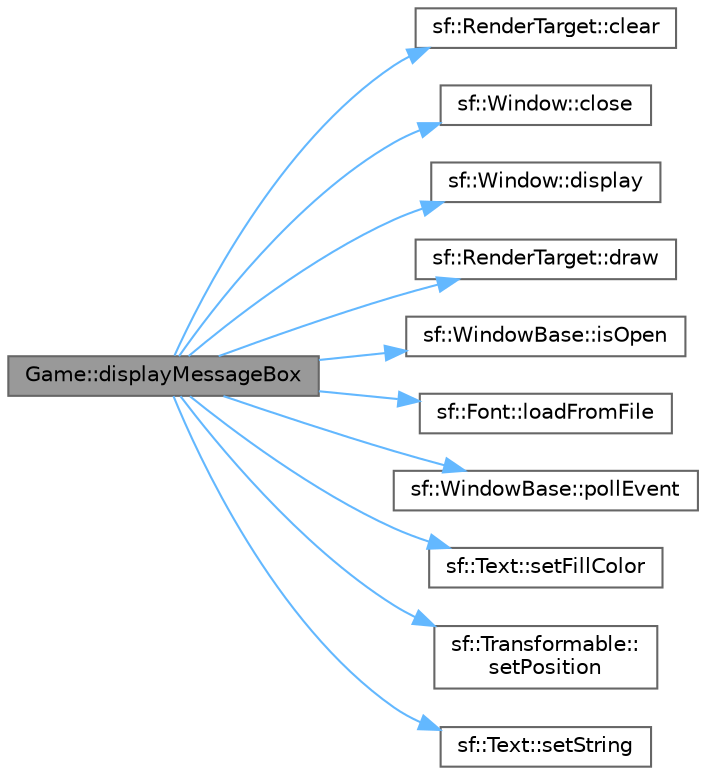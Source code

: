 digraph "Game::displayMessageBox"
{
 // LATEX_PDF_SIZE
  bgcolor="transparent";
  edge [fontname=Helvetica,fontsize=10,labelfontname=Helvetica,labelfontsize=10];
  node [fontname=Helvetica,fontsize=10,shape=box,height=0.2,width=0.4];
  rankdir="LR";
  Node1 [id="Node000001",label="Game::displayMessageBox",height=0.2,width=0.4,color="gray40", fillcolor="grey60", style="filled", fontcolor="black",tooltip="Displays a message box with the given message."];
  Node1 -> Node2 [id="edge1_Node000001_Node000002",color="steelblue1",style="solid",tooltip=" "];
  Node2 [id="Node000002",label="sf::RenderTarget::clear",height=0.2,width=0.4,color="grey40", fillcolor="white", style="filled",URL="$classsf_1_1_render_target.html#a6bb6f0ba348f2b1e2f46114aeaf60f26",tooltip="Clear the entire target with a single color."];
  Node1 -> Node3 [id="edge2_Node000001_Node000003",color="steelblue1",style="solid",tooltip=" "];
  Node3 [id="Node000003",label="sf::Window::close",height=0.2,width=0.4,color="grey40", fillcolor="white", style="filled",URL="$classsf_1_1_window.html#a7355b916852af56cfe3cc00feed9f419",tooltip="Close the window and destroy all the attached resources."];
  Node1 -> Node4 [id="edge3_Node000001_Node000004",color="steelblue1",style="solid",tooltip=" "];
  Node4 [id="Node000004",label="sf::Window::display",height=0.2,width=0.4,color="grey40", fillcolor="white", style="filled",URL="$classsf_1_1_window.html#adabf839cb103ac96cfc82f781638772a",tooltip="Display on screen what has been rendered to the window so far."];
  Node1 -> Node5 [id="edge4_Node000001_Node000005",color="steelblue1",style="solid",tooltip=" "];
  Node5 [id="Node000005",label="sf::RenderTarget::draw",height=0.2,width=0.4,color="grey40", fillcolor="white", style="filled",URL="$classsf_1_1_render_target.html#a12417a3bcc245c41d957b29583556f39",tooltip="Draw a drawable object to the render target."];
  Node1 -> Node6 [id="edge5_Node000001_Node000006",color="steelblue1",style="solid",tooltip=" "];
  Node6 [id="Node000006",label="sf::WindowBase::isOpen",height=0.2,width=0.4,color="grey40", fillcolor="white", style="filled",URL="$classsf_1_1_window_base.html#aa43559822564ef958dc664a90c57cba0",tooltip="Tell whether or not the window is open."];
  Node1 -> Node7 [id="edge6_Node000001_Node000007",color="steelblue1",style="solid",tooltip=" "];
  Node7 [id="Node000007",label="sf::Font::loadFromFile",height=0.2,width=0.4,color="grey40", fillcolor="white", style="filled",URL="$classsf_1_1_font.html#ab020052ef4e01f6c749a85571c0f3fd1",tooltip="Load the font from a file."];
  Node1 -> Node8 [id="edge7_Node000001_Node000008",color="steelblue1",style="solid",tooltip=" "];
  Node8 [id="Node000008",label="sf::WindowBase::pollEvent",height=0.2,width=0.4,color="grey40", fillcolor="white", style="filled",URL="$classsf_1_1_window_base.html#a6a143de089c8716bd42c38c781268f7f",tooltip="Pop the event on top of the event queue, if any, and return it."];
  Node1 -> Node9 [id="edge8_Node000001_Node000009",color="steelblue1",style="solid",tooltip=" "];
  Node9 [id="Node000009",label="sf::Text::setFillColor",height=0.2,width=0.4,color="grey40", fillcolor="white", style="filled",URL="$classsf_1_1_text.html#ab7bb3babac5a6da1802b2c3e1a3e6dcc",tooltip="Set the fill color of the text."];
  Node1 -> Node10 [id="edge9_Node000001_Node000010",color="steelblue1",style="solid",tooltip=" "];
  Node10 [id="Node000010",label="sf::Transformable::\lsetPosition",height=0.2,width=0.4,color="grey40", fillcolor="white", style="filled",URL="$classsf_1_1_transformable.html#a4dbfb1a7c80688b0b4c477d706550208",tooltip="set the position of the object"];
  Node1 -> Node11 [id="edge10_Node000001_Node000011",color="steelblue1",style="solid",tooltip=" "];
  Node11 [id="Node000011",label="sf::Text::setString",height=0.2,width=0.4,color="grey40", fillcolor="white", style="filled",URL="$classsf_1_1_text.html#a7d3b3359f286fd9503d1ced25b7b6c33",tooltip="Set the text's string."];
}
